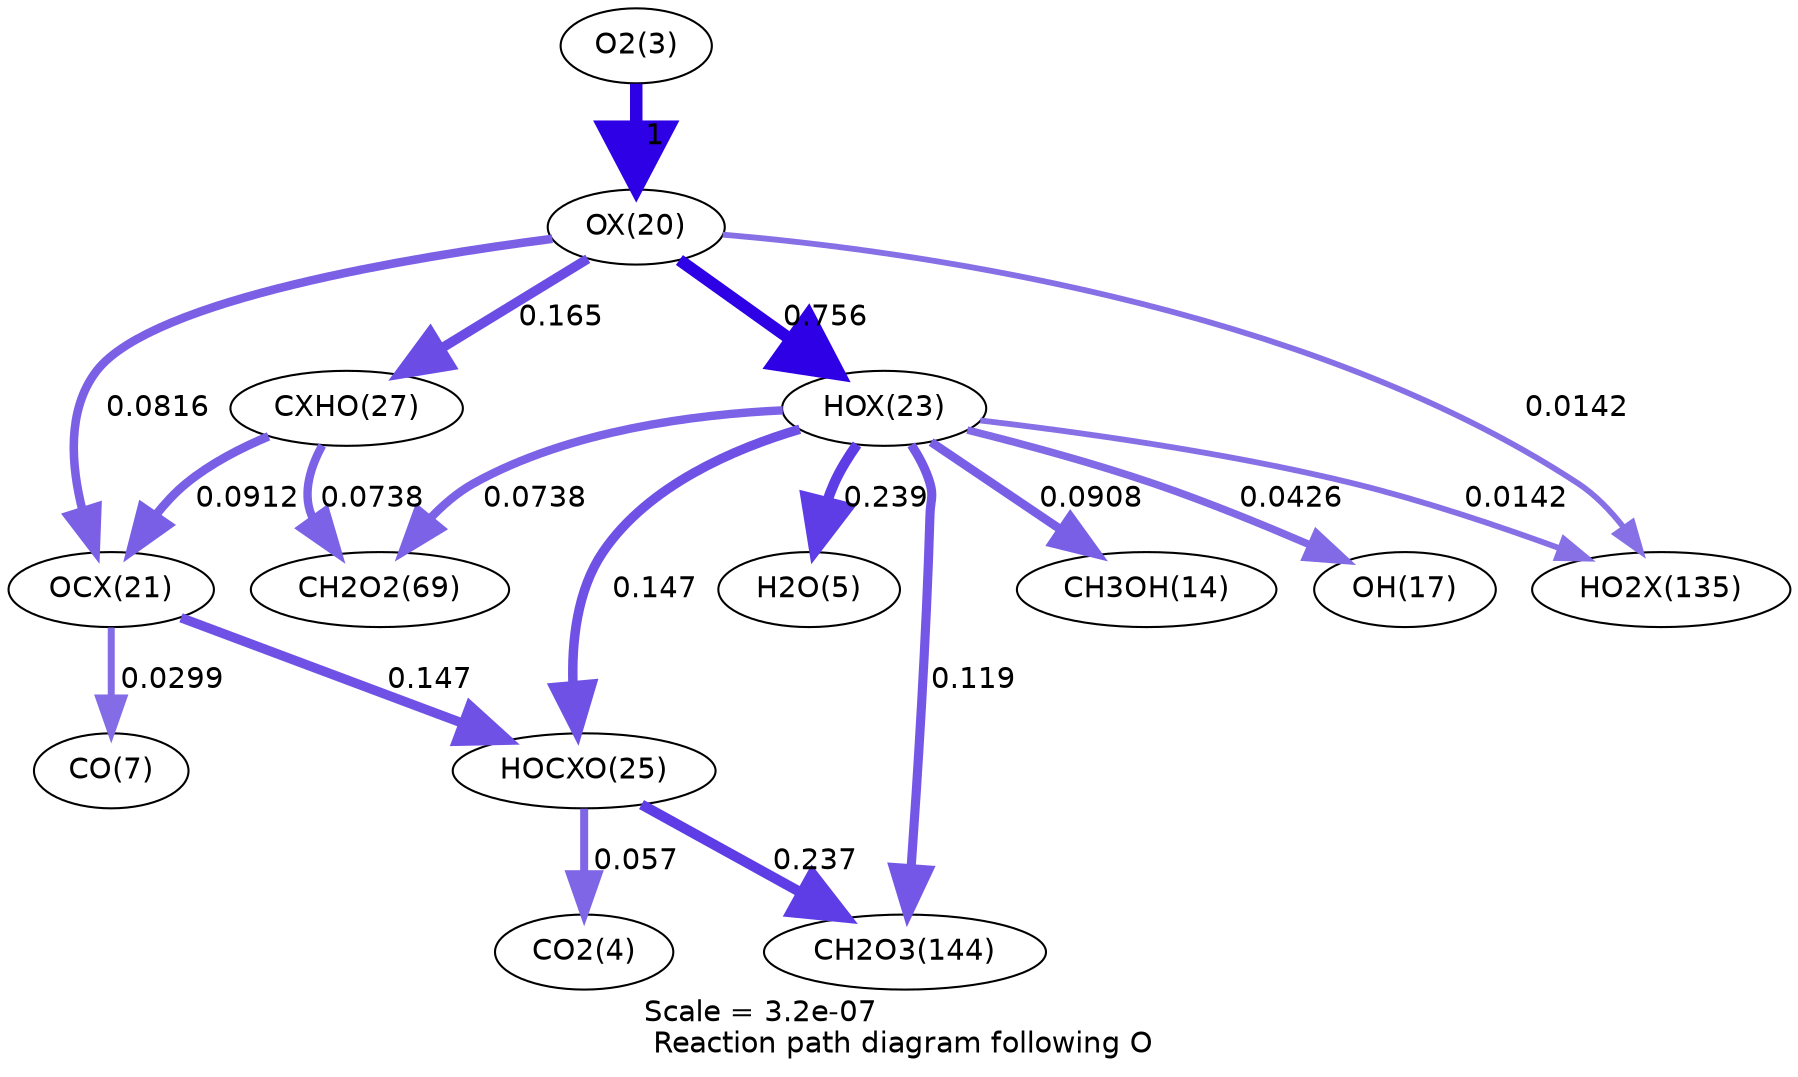 digraph reaction_paths {
center=1;
s5 -> s26[fontname="Helvetica", penwidth=6, arrowsize=3, color="0.7, 1.5, 0.9"
, label=" 1"];
s26 -> s29[fontname="Helvetica", penwidth=5.79, arrowsize=2.89, color="0.7, 1.26, 0.9"
, label=" 0.756"];
s26 -> s33[fontname="Helvetica", penwidth=4.64, arrowsize=2.32, color="0.7, 0.665, 0.9"
, label=" 0.165"];
s26 -> s27[fontname="Helvetica", penwidth=4.11, arrowsize=2.05, color="0.7, 0.582, 0.9"
, label=" 0.0816"];
s26 -> s44[fontname="Helvetica", penwidth=2.79, arrowsize=1.39, color="0.7, 0.514, 0.9"
, label=" 0.0142"];
s29 -> s16[fontname="Helvetica", penwidth=4.19, arrowsize=2.09, color="0.7, 0.591, 0.9"
, label=" 0.0908"];
s29 -> s19[fontname="Helvetica", penwidth=3.62, arrowsize=1.81, color="0.7, 0.543, 0.9"
, label=" 0.0426"];
s29 -> s7[fontname="Helvetica", penwidth=4.92, arrowsize=2.46, color="0.7, 0.739, 0.9"
, label=" 0.239"];
s29 -> s31[fontname="Helvetica", penwidth=4.55, arrowsize=2.28, color="0.7, 0.647, 0.9"
, label=" 0.147"];
s29 -> s22[fontname="Helvetica", penwidth=4.39, arrowsize=2.2, color="0.7, 0.619, 0.9"
, label=" 0.119"];
s29 -> s21[fontname="Helvetica", penwidth=4.03, arrowsize=2.02, color="0.7, 0.574, 0.9"
, label=" 0.0738"];
s29 -> s44[fontname="Helvetica", penwidth=2.79, arrowsize=1.39, color="0.7, 0.514, 0.9"
, label=" 0.0142"];
s33 -> s27[fontname="Helvetica", penwidth=4.19, arrowsize=2.1, color="0.7, 0.591, 0.9"
, label=" 0.0912"];
s33 -> s21[fontname="Helvetica", penwidth=4.03, arrowsize=2.02, color="0.7, 0.574, 0.9"
, label=" 0.0738"];
s27 -> s9[fontname="Helvetica", penwidth=3.35, arrowsize=1.68, color="0.7, 0.53, 0.9"
, label=" 0.0299"];
s27 -> s31[fontname="Helvetica", penwidth=4.55, arrowsize=2.28, color="0.7, 0.647, 0.9"
, label=" 0.147"];
s31 -> s6[fontname="Helvetica", penwidth=3.84, arrowsize=1.92, color="0.7, 0.557, 0.9"
, label=" 0.057"];
s31 -> s22[fontname="Helvetica", penwidth=4.91, arrowsize=2.46, color="0.7, 0.737, 0.9"
, label=" 0.237"];
s5 [ fontname="Helvetica", label="O2(3)"];
s6 [ fontname="Helvetica", label="CO2(4)"];
s7 [ fontname="Helvetica", label="H2O(5)"];
s9 [ fontname="Helvetica", label="CO(7)"];
s16 [ fontname="Helvetica", label="CH3OH(14)"];
s19 [ fontname="Helvetica", label="OH(17)"];
s21 [ fontname="Helvetica", label="CH2O2(69)"];
s22 [ fontname="Helvetica", label="CH2O3(144)"];
s26 [ fontname="Helvetica", label="OX(20)"];
s27 [ fontname="Helvetica", label="OCX(21)"];
s29 [ fontname="Helvetica", label="HOX(23)"];
s31 [ fontname="Helvetica", label="HOCXO(25)"];
s33 [ fontname="Helvetica", label="CXHO(27)"];
s44 [ fontname="Helvetica", label="HO2X(135)"];
 label = "Scale = 3.2e-07\l Reaction path diagram following O";
 fontname = "Helvetica";
}
